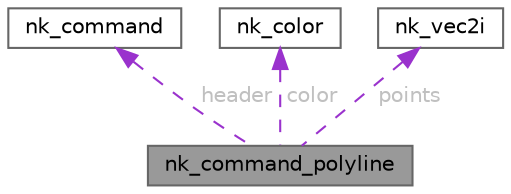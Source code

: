 digraph "nk_command_polyline"
{
 // LATEX_PDF_SIZE
  bgcolor="transparent";
  edge [fontname=Helvetica,fontsize=10,labelfontname=Helvetica,labelfontsize=10];
  node [fontname=Helvetica,fontsize=10,shape=box,height=0.2,width=0.4];
  Node1 [id="Node000001",label="nk_command_polyline",height=0.2,width=0.4,color="gray40", fillcolor="grey60", style="filled", fontcolor="black",tooltip=" "];
  Node2 -> Node1 [id="edge4_Node000001_Node000002",dir="back",color="darkorchid3",style="dashed",tooltip=" ",label=" header",fontcolor="grey" ];
  Node2 [id="Node000002",label="nk_command",height=0.2,width=0.4,color="gray40", fillcolor="white", style="filled",URL="$structnk__command.html",tooltip=" "];
  Node3 -> Node1 [id="edge5_Node000001_Node000003",dir="back",color="darkorchid3",style="dashed",tooltip=" ",label=" color",fontcolor="grey" ];
  Node3 [id="Node000003",label="nk_color",height=0.2,width=0.4,color="gray40", fillcolor="white", style="filled",URL="$structnk__color.html",tooltip=" "];
  Node4 -> Node1 [id="edge6_Node000001_Node000004",dir="back",color="darkorchid3",style="dashed",tooltip=" ",label=" points",fontcolor="grey" ];
  Node4 [id="Node000004",label="nk_vec2i",height=0.2,width=0.4,color="gray40", fillcolor="white", style="filled",URL="$structnk__vec2i.html",tooltip=" "];
}
